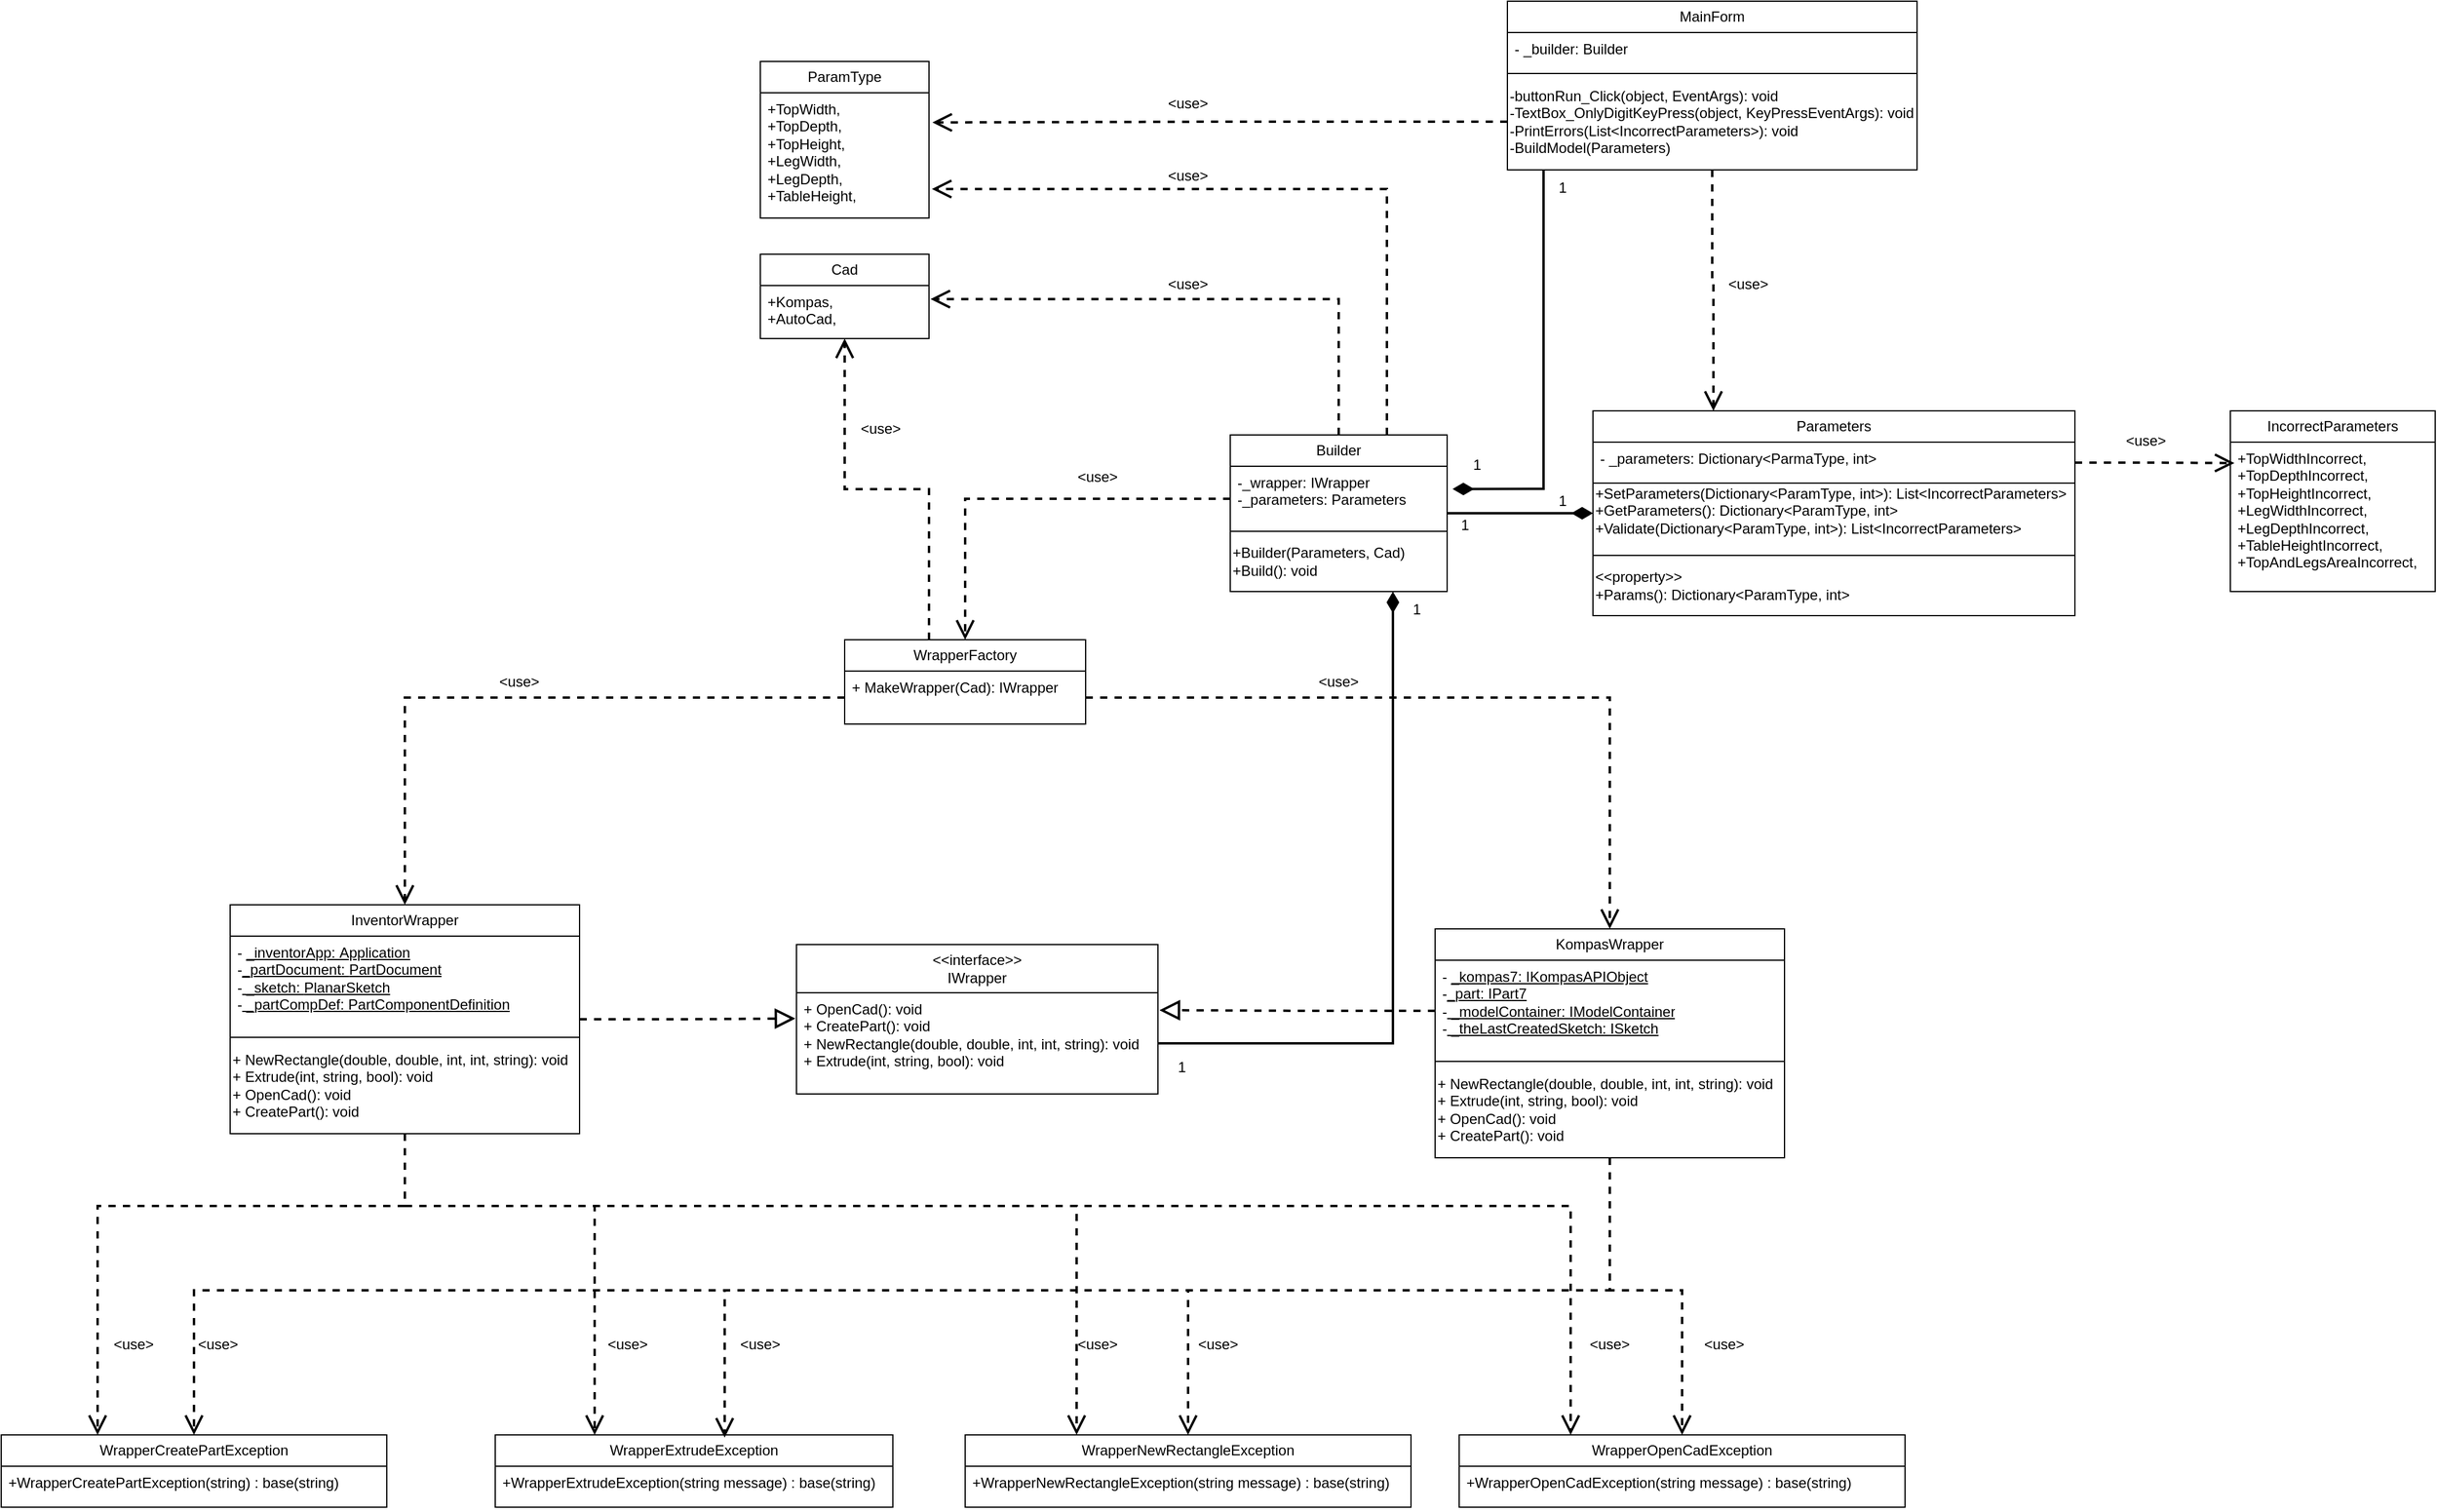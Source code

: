 <mxfile version="25.0.3">
  <diagram name="Страница — 1" id="eocdVrdOuxZpC-aDz3zd">
    <mxGraphModel dx="3452" dy="2474" grid="1" gridSize="10" guides="1" tooltips="1" connect="1" arrows="1" fold="1" page="1" pageScale="1" pageWidth="827" pageHeight="1169" math="0" shadow="0">
      <root>
        <mxCell id="0" />
        <mxCell id="1" parent="0" />
        <mxCell id="8peqeRItGr1Bbq8-Sd6H-1" value="Parameters" style="swimlane;fontStyle=0;childLayout=stackLayout;horizontal=1;startSize=26;fillColor=none;horizontalStack=0;resizeParent=1;resizeParentMax=0;resizeLast=0;collapsible=1;marginBottom=0;whiteSpace=wrap;html=1;" parent="1" vertex="1">
          <mxGeometry x="841" y="-60" width="400" height="170" as="geometry" />
        </mxCell>
        <mxCell id="8peqeRItGr1Bbq8-Sd6H-2" value="- _parameters: Dictionary&amp;lt;ParmaType, int&amp;gt;&lt;div&gt;&lt;br&gt;&lt;/div&gt;" style="text;strokeColor=none;fillColor=none;align=left;verticalAlign=top;spacingLeft=4;spacingRight=4;overflow=hidden;rotatable=0;points=[[0,0.5],[1,0.5]];portConstraint=eastwest;whiteSpace=wrap;html=1;" parent="8peqeRItGr1Bbq8-Sd6H-1" vertex="1">
          <mxGeometry y="26" width="400" height="34" as="geometry" />
        </mxCell>
        <mxCell id="8peqeRItGr1Bbq8-Sd6H-29" value="+SetParameters(Dictionary&amp;lt;ParamType, int&amp;gt;):&amp;nbsp;List&amp;lt;IncorrectParameters&amp;gt;&amp;nbsp;&lt;div&gt;+GetParameters():&amp;nbsp;Dictionary&amp;lt;ParamType, int&amp;gt;&lt;/div&gt;&lt;div&gt;+Validate(Dictionary&amp;lt;ParamType, int&amp;gt;):&amp;nbsp;List&amp;lt;IncorrectParameters&amp;gt;&lt;br&gt;&lt;br&gt;&lt;/div&gt;" style="html=1;whiteSpace=wrap;align=left;" parent="8peqeRItGr1Bbq8-Sd6H-1" vertex="1">
          <mxGeometry y="60" width="400" height="60" as="geometry" />
        </mxCell>
        <mxCell id="8peqeRItGr1Bbq8-Sd6H-30" value="&amp;lt;&amp;lt;property&amp;gt;&amp;gt;&lt;div&gt;+Params():&amp;nbsp;Dictionary&amp;lt;ParamType, int&amp;gt;&lt;/div&gt;" style="html=1;whiteSpace=wrap;align=left;" parent="8peqeRItGr1Bbq8-Sd6H-1" vertex="1">
          <mxGeometry y="120" width="400" height="50" as="geometry" />
        </mxCell>
        <mxCell id="8peqeRItGr1Bbq8-Sd6H-5" value="ParamType" style="swimlane;fontStyle=0;childLayout=stackLayout;horizontal=1;startSize=26;fillColor=none;horizontalStack=0;resizeParent=1;resizeParentMax=0;resizeLast=0;collapsible=1;marginBottom=0;whiteSpace=wrap;html=1;" parent="1" vertex="1">
          <mxGeometry x="150" y="-350" width="140" height="130" as="geometry" />
        </mxCell>
        <mxCell id="8peqeRItGr1Bbq8-Sd6H-6" value="&lt;div&gt;+TopWidth,&lt;/div&gt;&lt;div&gt;+TopDepth,&lt;/div&gt;&lt;div&gt;+TopHeight,&lt;/div&gt;&lt;div&gt;+LegWidth,&lt;/div&gt;&lt;div&gt;+LegDepth,&lt;/div&gt;&lt;div&gt;+TableHeight,&lt;/div&gt;" style="text;strokeColor=none;fillColor=none;align=left;verticalAlign=top;spacingLeft=4;spacingRight=4;overflow=hidden;rotatable=0;points=[[0,0.5],[1,0.5]];portConstraint=eastwest;whiteSpace=wrap;html=1;" parent="8peqeRItGr1Bbq8-Sd6H-5" vertex="1">
          <mxGeometry y="26" width="140" height="104" as="geometry" />
        </mxCell>
        <mxCell id="8peqeRItGr1Bbq8-Sd6H-7" value="MainForm" style="swimlane;fontStyle=0;childLayout=stackLayout;horizontal=1;startSize=26;fillColor=none;horizontalStack=0;resizeParent=1;resizeParentMax=0;resizeLast=0;collapsible=1;marginBottom=0;whiteSpace=wrap;html=1;" parent="1" vertex="1">
          <mxGeometry x="770" y="-400" width="340" height="140" as="geometry" />
        </mxCell>
        <mxCell id="8peqeRItGr1Bbq8-Sd6H-8" value="- _builder: Builder&lt;div&gt;&lt;br&gt;&lt;/div&gt;" style="text;strokeColor=none;fillColor=none;align=left;verticalAlign=top;spacingLeft=4;spacingRight=4;overflow=hidden;rotatable=0;points=[[0,0.5],[1,0.5]];portConstraint=eastwest;whiteSpace=wrap;html=1;" parent="8peqeRItGr1Bbq8-Sd6H-7" vertex="1">
          <mxGeometry y="26" width="340" height="34" as="geometry" />
        </mxCell>
        <mxCell id="8peqeRItGr1Bbq8-Sd6H-43" value="-buttonRun_Click(object, EventArgs): void&lt;div&gt;-TextBox_OnlyDigitKeyPress(object, KeyPressEventArgs): void&lt;/div&gt;&lt;div&gt;-PrintErrors(List&amp;lt;IncorrectParameters&amp;gt;): void&lt;/div&gt;&lt;div&gt;-BuildModel(Parameters)&lt;/div&gt;" style="html=1;whiteSpace=wrap;align=left;" parent="8peqeRItGr1Bbq8-Sd6H-7" vertex="1">
          <mxGeometry y="60" width="340" height="80" as="geometry" />
        </mxCell>
        <mxCell id="pklQIT7AwHlRO6d9PA7P-25" style="edgeStyle=orthogonalEdgeStyle;rounded=0;orthogonalLoop=1;jettySize=auto;html=1;entryX=0;entryY=0.5;entryDx=0;entryDy=0;strokeWidth=2;endArrow=diamondThin;endFill=1;endSize=12;" edge="1" parent="1" source="8peqeRItGr1Bbq8-Sd6H-9" target="8peqeRItGr1Bbq8-Sd6H-1">
          <mxGeometry relative="1" as="geometry" />
        </mxCell>
        <mxCell id="8peqeRItGr1Bbq8-Sd6H-9" value="Builder" style="swimlane;fontStyle=0;childLayout=stackLayout;horizontal=1;startSize=26;fillColor=none;horizontalStack=0;resizeParent=1;resizeParentMax=0;resizeLast=0;collapsible=1;marginBottom=0;whiteSpace=wrap;html=1;" parent="1" vertex="1">
          <mxGeometry x="540" y="-40" width="180" height="130" as="geometry" />
        </mxCell>
        <mxCell id="8peqeRItGr1Bbq8-Sd6H-10" value="-_wrapper: IWrapper&lt;div&gt;-_parameters:&amp;nbsp;Parameters&lt;/div&gt;" style="text;strokeColor=none;fillColor=none;align=left;verticalAlign=top;spacingLeft=4;spacingRight=4;overflow=hidden;rotatable=0;points=[[0,0.5],[1,0.5]];portConstraint=eastwest;whiteSpace=wrap;html=1;" parent="8peqeRItGr1Bbq8-Sd6H-9" vertex="1">
          <mxGeometry y="26" width="180" height="54" as="geometry" />
        </mxCell>
        <mxCell id="8peqeRItGr1Bbq8-Sd6H-32" value="+Builder(Parameters, Cad)&lt;div&gt;+Build(): void&lt;/div&gt;" style="html=1;whiteSpace=wrap;align=left;" parent="8peqeRItGr1Bbq8-Sd6H-9" vertex="1">
          <mxGeometry y="80" width="180" height="50" as="geometry" />
        </mxCell>
        <mxCell id="8peqeRItGr1Bbq8-Sd6H-11" value="Cad" style="swimlane;fontStyle=0;childLayout=stackLayout;horizontal=1;startSize=26;fillColor=none;horizontalStack=0;resizeParent=1;resizeParentMax=0;resizeLast=0;collapsible=1;marginBottom=0;whiteSpace=wrap;html=1;" parent="1" vertex="1">
          <mxGeometry x="150" y="-190" width="140" height="70" as="geometry" />
        </mxCell>
        <mxCell id="8peqeRItGr1Bbq8-Sd6H-12" value="&lt;div&gt;+Kompas,&lt;/div&gt;&lt;div&gt;+AutoCad,&lt;/div&gt;" style="text;strokeColor=none;fillColor=none;align=left;verticalAlign=top;spacingLeft=4;spacingRight=4;overflow=hidden;rotatable=0;points=[[0,0.5],[1,0.5]];portConstraint=eastwest;whiteSpace=wrap;html=1;" parent="8peqeRItGr1Bbq8-Sd6H-11" vertex="1">
          <mxGeometry y="26" width="140" height="44" as="geometry" />
        </mxCell>
        <mxCell id="8peqeRItGr1Bbq8-Sd6H-50" style="edgeStyle=orthogonalEdgeStyle;rounded=0;orthogonalLoop=1;jettySize=auto;html=1;entryX=0.5;entryY=1;entryDx=0;entryDy=0;dashed=1;strokeWidth=2;endArrow=open;endFill=0;endSize=12;" parent="1" source="8peqeRItGr1Bbq8-Sd6H-13" target="8peqeRItGr1Bbq8-Sd6H-11" edge="1">
          <mxGeometry relative="1" as="geometry">
            <Array as="points">
              <mxPoint x="290" y="5" />
              <mxPoint x="220" y="5" />
            </Array>
          </mxGeometry>
        </mxCell>
        <mxCell id="8peqeRItGr1Bbq8-Sd6H-13" value="WrapperFactory" style="swimlane;fontStyle=0;childLayout=stackLayout;horizontal=1;startSize=26;fillColor=none;horizontalStack=0;resizeParent=1;resizeParentMax=0;resizeLast=0;collapsible=1;marginBottom=0;whiteSpace=wrap;html=1;" parent="1" vertex="1">
          <mxGeometry x="220" y="130" width="200" height="70" as="geometry" />
        </mxCell>
        <mxCell id="8peqeRItGr1Bbq8-Sd6H-14" value="+&amp;nbsp;MakeWrapper(Cad): IWrapper" style="text;strokeColor=none;fillColor=none;align=left;verticalAlign=top;spacingLeft=4;spacingRight=4;overflow=hidden;rotatable=0;points=[[0,0.5],[1,0.5]];portConstraint=eastwest;whiteSpace=wrap;html=1;" parent="8peqeRItGr1Bbq8-Sd6H-13" vertex="1">
          <mxGeometry y="26" width="200" height="44" as="geometry" />
        </mxCell>
        <mxCell id="8peqeRItGr1Bbq8-Sd6H-15" value="&lt;div&gt;&amp;lt;&amp;lt;interface&amp;gt;&amp;gt;&lt;/div&gt;IWrapper" style="swimlane;fontStyle=0;childLayout=stackLayout;horizontal=1;startSize=40;fillColor=none;horizontalStack=0;resizeParent=1;resizeParentMax=0;resizeLast=0;collapsible=1;marginBottom=0;whiteSpace=wrap;html=1;" parent="1" vertex="1">
          <mxGeometry x="180" y="383" width="300" height="124" as="geometry" />
        </mxCell>
        <mxCell id="8peqeRItGr1Bbq8-Sd6H-16" value="+ OpenCad(): void&lt;div&gt;+ CreatePart(): void&lt;/div&gt;&lt;div&gt;+ NewRectangle(double, double, int, int, string): void&lt;/div&gt;&lt;div&gt;+ Extrude(int, string, bool): void&lt;/div&gt;" style="text;strokeColor=none;fillColor=none;align=left;verticalAlign=top;spacingLeft=4;spacingRight=4;overflow=hidden;rotatable=0;points=[[0,0.5],[1,0.5]];portConstraint=eastwest;whiteSpace=wrap;html=1;" parent="8peqeRItGr1Bbq8-Sd6H-15" vertex="1">
          <mxGeometry y="40" width="300" height="84" as="geometry" />
        </mxCell>
        <mxCell id="8peqeRItGr1Bbq8-Sd6H-17" value="WrapperCreatePartException" style="swimlane;fontStyle=0;childLayout=stackLayout;horizontal=1;startSize=26;fillColor=none;horizontalStack=0;resizeParent=1;resizeParentMax=0;resizeLast=0;collapsible=1;marginBottom=0;whiteSpace=wrap;html=1;" parent="1" vertex="1">
          <mxGeometry x="-480" y="790" width="320" height="60" as="geometry" />
        </mxCell>
        <mxCell id="8peqeRItGr1Bbq8-Sd6H-18" value="+WrapperCreatePartException(string) : base(string)" style="text;strokeColor=none;fillColor=none;align=left;verticalAlign=top;spacingLeft=4;spacingRight=4;overflow=hidden;rotatable=0;points=[[0,0.5],[1,0.5]];portConstraint=eastwest;whiteSpace=wrap;html=1;" parent="8peqeRItGr1Bbq8-Sd6H-17" vertex="1">
          <mxGeometry y="26" width="320" height="34" as="geometry" />
        </mxCell>
        <mxCell id="8peqeRItGr1Bbq8-Sd6H-19" value="WrapperExtrudeException" style="swimlane;fontStyle=0;childLayout=stackLayout;horizontal=1;startSize=26;fillColor=none;horizontalStack=0;resizeParent=1;resizeParentMax=0;resizeLast=0;collapsible=1;marginBottom=0;whiteSpace=wrap;html=1;" parent="1" vertex="1">
          <mxGeometry x="-70" y="790" width="330" height="60" as="geometry" />
        </mxCell>
        <mxCell id="8peqeRItGr1Bbq8-Sd6H-20" value="+WrapperExtrudeException(string message) : base(string)" style="text;strokeColor=none;fillColor=none;align=left;verticalAlign=top;spacingLeft=4;spacingRight=4;overflow=hidden;rotatable=0;points=[[0,0.5],[1,0.5]];portConstraint=eastwest;whiteSpace=wrap;html=1;" parent="8peqeRItGr1Bbq8-Sd6H-19" vertex="1">
          <mxGeometry y="26" width="330" height="34" as="geometry" />
        </mxCell>
        <mxCell id="8peqeRItGr1Bbq8-Sd6H-25" value="KompasWrapper" style="swimlane;fontStyle=0;childLayout=stackLayout;horizontal=1;startSize=26;fillColor=none;horizontalStack=0;resizeParent=1;resizeParentMax=0;resizeLast=0;collapsible=1;marginBottom=0;whiteSpace=wrap;html=1;" parent="1" vertex="1">
          <mxGeometry x="710" y="370" width="290" height="190" as="geometry" />
        </mxCell>
        <mxCell id="8peqeRItGr1Bbq8-Sd6H-26" value="-&amp;nbsp;&lt;u&gt;_kompas7:&amp;nbsp;IKompasAPIObject&lt;/u&gt;&lt;div&gt;-&lt;span style=&quot;background-color: initial;&quot;&gt;&lt;u&gt;_part: IPart7&lt;/u&gt;&lt;/span&gt;&lt;/div&gt;&lt;div&gt;&lt;span style=&quot;background-color: initial;&quot;&gt;-&lt;u&gt;&amp;nbsp;&lt;/u&gt;&lt;/span&gt;&lt;span style=&quot;background-color: initial;&quot;&gt;&lt;u&gt;_modelContainer: IModelContainer&lt;/u&gt;&lt;/span&gt;&lt;/div&gt;&lt;div&gt;&lt;span style=&quot;background-color: initial;&quot;&gt;-&lt;u&gt;&amp;nbsp;&lt;/u&gt;&lt;/span&gt;&lt;span style=&quot;background-color: initial;&quot;&gt;&lt;u&gt;_theLastCreatedSketch: ISketch&lt;/u&gt;&lt;/span&gt;&lt;/div&gt;" style="text;strokeColor=none;fillColor=none;align=left;verticalAlign=top;spacingLeft=4;spacingRight=4;overflow=hidden;rotatable=0;points=[[0,0.5],[1,0.5]];portConstraint=eastwest;whiteSpace=wrap;html=1;" parent="8peqeRItGr1Bbq8-Sd6H-25" vertex="1">
          <mxGeometry y="26" width="290" height="84" as="geometry" />
        </mxCell>
        <mxCell id="8peqeRItGr1Bbq8-Sd6H-33" value="+&amp;nbsp;NewRectangle(double, double, int, int, string): void&lt;div&gt;+&amp;nbsp;Extrude(int, string, bool): void&lt;/div&gt;&lt;div&gt;+ OpenCad(): void&lt;/div&gt;&lt;div&gt;+ CreatePart(): void&lt;/div&gt;" style="html=1;whiteSpace=wrap;align=left;" parent="8peqeRItGr1Bbq8-Sd6H-25" vertex="1">
          <mxGeometry y="110" width="290" height="80" as="geometry" />
        </mxCell>
        <mxCell id="8peqeRItGr1Bbq8-Sd6H-36" value="InventorWrapper" style="swimlane;fontStyle=0;childLayout=stackLayout;horizontal=1;startSize=26;fillColor=none;horizontalStack=0;resizeParent=1;resizeParentMax=0;resizeLast=0;collapsible=1;marginBottom=0;whiteSpace=wrap;html=1;" parent="1" vertex="1">
          <mxGeometry x="-290" y="350" width="290" height="190" as="geometry" />
        </mxCell>
        <mxCell id="8peqeRItGr1Bbq8-Sd6H-37" value="-&amp;nbsp;&lt;u&gt;_inventorApp:&amp;nbsp;Application&lt;/u&gt;&lt;div&gt;-&lt;span style=&quot;background-color: initial;&quot;&gt;&lt;u&gt;_partDocument:&amp;nbsp;&lt;/u&gt;&lt;/span&gt;&lt;span style=&quot;background-color: initial;&quot;&gt;&lt;u&gt;PartDocument&lt;/u&gt;&lt;/span&gt;&lt;/div&gt;&lt;div&gt;&lt;span style=&quot;background-color: initial;&quot;&gt;-&lt;u&gt;&amp;nbsp;&lt;/u&gt;&lt;/span&gt;&lt;span style=&quot;background-color: initial;&quot;&gt;&lt;u&gt;_sketch:&amp;nbsp;&lt;/u&gt;&lt;/span&gt;&lt;span style=&quot;background-color: initial;&quot;&gt;&lt;u&gt;PlanarSketch&lt;/u&gt;&lt;/span&gt;&lt;/div&gt;&lt;div&gt;&lt;span style=&quot;background-color: initial;&quot;&gt;-&lt;u&gt;&amp;nbsp;&lt;/u&gt;&lt;/span&gt;&lt;span style=&quot;background-color: initial;&quot;&gt;&lt;u&gt;_partCompDef:&amp;nbsp;&lt;/u&gt;&lt;/span&gt;&lt;span style=&quot;background-color: initial;&quot;&gt;&lt;u&gt;PartComponentDefinition&lt;/u&gt;&lt;/span&gt;&lt;/div&gt;" style="text;strokeColor=none;fillColor=none;align=left;verticalAlign=top;spacingLeft=4;spacingRight=4;overflow=hidden;rotatable=0;points=[[0,0.5],[1,0.5]];portConstraint=eastwest;whiteSpace=wrap;html=1;" parent="8peqeRItGr1Bbq8-Sd6H-36" vertex="1">
          <mxGeometry y="26" width="290" height="84" as="geometry" />
        </mxCell>
        <mxCell id="8peqeRItGr1Bbq8-Sd6H-38" value="+&amp;nbsp;NewRectangle(double, double, int, int, string): void&lt;div&gt;+&amp;nbsp;Extrude(int, string, bool): void&lt;/div&gt;&lt;div&gt;+ OpenCad(): void&lt;/div&gt;&lt;div&gt;+ CreatePart(): void&lt;/div&gt;" style="html=1;whiteSpace=wrap;align=left;" parent="8peqeRItGr1Bbq8-Sd6H-36" vertex="1">
          <mxGeometry y="110" width="290" height="80" as="geometry" />
        </mxCell>
        <mxCell id="8peqeRItGr1Bbq8-Sd6H-39" value="WrapperNewRectangleException" style="swimlane;fontStyle=0;childLayout=stackLayout;horizontal=1;startSize=26;fillColor=none;horizontalStack=0;resizeParent=1;resizeParentMax=0;resizeLast=0;collapsible=1;marginBottom=0;whiteSpace=wrap;html=1;" parent="1" vertex="1">
          <mxGeometry x="320" y="790" width="370" height="60" as="geometry" />
        </mxCell>
        <mxCell id="8peqeRItGr1Bbq8-Sd6H-40" value="+WrapperNewRectangleException(string message) : base(string)" style="text;strokeColor=none;fillColor=none;align=left;verticalAlign=top;spacingLeft=4;spacingRight=4;overflow=hidden;rotatable=0;points=[[0,0.5],[1,0.5]];portConstraint=eastwest;whiteSpace=wrap;html=1;" parent="8peqeRItGr1Bbq8-Sd6H-39" vertex="1">
          <mxGeometry y="26" width="370" height="34" as="geometry" />
        </mxCell>
        <mxCell id="8peqeRItGr1Bbq8-Sd6H-41" value="WrapperOpenCadException" style="swimlane;fontStyle=0;childLayout=stackLayout;horizontal=1;startSize=26;fillColor=none;horizontalStack=0;resizeParent=1;resizeParentMax=0;resizeLast=0;collapsible=1;marginBottom=0;whiteSpace=wrap;html=1;" parent="1" vertex="1">
          <mxGeometry x="730" y="790" width="370" height="60" as="geometry" />
        </mxCell>
        <mxCell id="8peqeRItGr1Bbq8-Sd6H-42" value="+WrapperOpenCadException(string message) : base(string)" style="text;strokeColor=none;fillColor=none;align=left;verticalAlign=top;spacingLeft=4;spacingRight=4;overflow=hidden;rotatable=0;points=[[0,0.5],[1,0.5]];portConstraint=eastwest;whiteSpace=wrap;html=1;" parent="8peqeRItGr1Bbq8-Sd6H-41" vertex="1">
          <mxGeometry y="26" width="370" height="34" as="geometry" />
        </mxCell>
        <mxCell id="8peqeRItGr1Bbq8-Sd6H-46" style="edgeStyle=orthogonalEdgeStyle;rounded=0;orthogonalLoop=1;jettySize=auto;html=1;entryX=0.5;entryY=0;entryDx=0;entryDy=0;strokeWidth=2;endArrow=open;endFill=0;endSize=12;dashed=1;" parent="1" source="8peqeRItGr1Bbq8-Sd6H-14" target="8peqeRItGr1Bbq8-Sd6H-36" edge="1">
          <mxGeometry relative="1" as="geometry" />
        </mxCell>
        <mxCell id="8peqeRItGr1Bbq8-Sd6H-47" style="edgeStyle=orthogonalEdgeStyle;rounded=0;orthogonalLoop=1;jettySize=auto;html=1;entryX=0.5;entryY=0;entryDx=0;entryDy=0;dashed=1;strokeWidth=2;endArrow=open;endFill=0;endSize=12;" parent="1" source="8peqeRItGr1Bbq8-Sd6H-14" target="8peqeRItGr1Bbq8-Sd6H-25" edge="1">
          <mxGeometry relative="1" as="geometry" />
        </mxCell>
        <mxCell id="8peqeRItGr1Bbq8-Sd6H-48" style="edgeStyle=orthogonalEdgeStyle;rounded=0;orthogonalLoop=1;jettySize=auto;html=1;entryX=0.5;entryY=0;entryDx=0;entryDy=0;dashed=1;strokeWidth=2;endArrow=open;endFill=0;endSize=12;" parent="1" source="8peqeRItGr1Bbq8-Sd6H-10" target="8peqeRItGr1Bbq8-Sd6H-13" edge="1">
          <mxGeometry relative="1" as="geometry" />
        </mxCell>
        <mxCell id="8peqeRItGr1Bbq8-Sd6H-49" style="edgeStyle=orthogonalEdgeStyle;rounded=0;orthogonalLoop=1;jettySize=auto;html=1;entryX=0.75;entryY=1;entryDx=0;entryDy=0;endArrow=diamondThin;endFill=1;strokeWidth=2;endSize=12;" parent="1" source="8peqeRItGr1Bbq8-Sd6H-16" target="8peqeRItGr1Bbq8-Sd6H-9" edge="1">
          <mxGeometry relative="1" as="geometry" />
        </mxCell>
        <mxCell id="8peqeRItGr1Bbq8-Sd6H-51" style="edgeStyle=orthogonalEdgeStyle;rounded=0;orthogonalLoop=1;jettySize=auto;html=1;entryX=1.009;entryY=0.256;entryDx=0;entryDy=0;entryPerimeter=0;strokeWidth=2;dashed=1;endArrow=open;endFill=0;endSize=12;" parent="1" source="8peqeRItGr1Bbq8-Sd6H-9" target="8peqeRItGr1Bbq8-Sd6H-12" edge="1">
          <mxGeometry relative="1" as="geometry" />
        </mxCell>
        <mxCell id="8peqeRItGr1Bbq8-Sd6H-55" style="edgeStyle=orthogonalEdgeStyle;rounded=0;orthogonalLoop=1;jettySize=auto;html=1;entryX=1.017;entryY=0.768;entryDx=0;entryDy=0;entryPerimeter=0;dashed=1;strokeWidth=2;endArrow=open;endFill=0;endSize=12;" parent="1" source="8peqeRItGr1Bbq8-Sd6H-9" target="8peqeRItGr1Bbq8-Sd6H-6" edge="1">
          <mxGeometry relative="1" as="geometry">
            <Array as="points">
              <mxPoint x="670" y="-244" />
            </Array>
          </mxGeometry>
        </mxCell>
        <mxCell id="8peqeRItGr1Bbq8-Sd6H-57" style="edgeStyle=orthogonalEdgeStyle;rounded=0;orthogonalLoop=1;jettySize=auto;html=1;entryX=0.25;entryY=0;entryDx=0;entryDy=0;dashed=1;endArrow=open;endFill=0;strokeWidth=2;endSize=12;" parent="1" source="8peqeRItGr1Bbq8-Sd6H-43" target="8peqeRItGr1Bbq8-Sd6H-1" edge="1">
          <mxGeometry relative="1" as="geometry" />
        </mxCell>
        <mxCell id="8peqeRItGr1Bbq8-Sd6H-66" style="edgeStyle=orthogonalEdgeStyle;rounded=0;orthogonalLoop=1;jettySize=auto;html=1;entryX=-0.003;entryY=0.255;entryDx=0;entryDy=0;entryPerimeter=0;dashed=1;strokeWidth=2;endArrow=block;endFill=0;endSize=12;" parent="1" source="8peqeRItGr1Bbq8-Sd6H-36" target="8peqeRItGr1Bbq8-Sd6H-16" edge="1">
          <mxGeometry relative="1" as="geometry" />
        </mxCell>
        <mxCell id="8peqeRItGr1Bbq8-Sd6H-68" style="edgeStyle=orthogonalEdgeStyle;rounded=0;orthogonalLoop=1;jettySize=auto;html=1;entryX=1.004;entryY=0.172;entryDx=0;entryDy=0;entryPerimeter=0;strokeWidth=2;dashed=1;endSize=12;endArrow=block;endFill=0;" parent="1" source="8peqeRItGr1Bbq8-Sd6H-26" target="8peqeRItGr1Bbq8-Sd6H-16" edge="1">
          <mxGeometry relative="1" as="geometry" />
        </mxCell>
        <mxCell id="8peqeRItGr1Bbq8-Sd6H-69" style="edgeStyle=orthogonalEdgeStyle;rounded=0;orthogonalLoop=1;jettySize=auto;html=1;entryX=0.25;entryY=0;entryDx=0;entryDy=0;dashed=1;strokeWidth=2;endArrow=open;endFill=0;endSize=12;" parent="1" source="8peqeRItGr1Bbq8-Sd6H-38" target="8peqeRItGr1Bbq8-Sd6H-17" edge="1">
          <mxGeometry relative="1" as="geometry">
            <Array as="points">
              <mxPoint x="-145" y="600" />
              <mxPoint x="-400" y="600" />
            </Array>
          </mxGeometry>
        </mxCell>
        <mxCell id="8peqeRItGr1Bbq8-Sd6H-70" style="edgeStyle=orthogonalEdgeStyle;rounded=0;orthogonalLoop=1;jettySize=auto;html=1;entryX=0.25;entryY=0;entryDx=0;entryDy=0;dashed=1;strokeWidth=2;endArrow=open;endFill=0;endSize=12;" parent="1" source="8peqeRItGr1Bbq8-Sd6H-38" target="8peqeRItGr1Bbq8-Sd6H-19" edge="1">
          <mxGeometry relative="1" as="geometry">
            <Array as="points">
              <mxPoint x="-145" y="600" />
              <mxPoint x="12" y="600" />
            </Array>
          </mxGeometry>
        </mxCell>
        <mxCell id="8peqeRItGr1Bbq8-Sd6H-71" style="edgeStyle=orthogonalEdgeStyle;rounded=0;orthogonalLoop=1;jettySize=auto;html=1;entryX=0.25;entryY=0;entryDx=0;entryDy=0;dashed=1;strokeWidth=2;endArrow=open;endFill=0;endSize=12;" parent="1" source="8peqeRItGr1Bbq8-Sd6H-38" target="8peqeRItGr1Bbq8-Sd6H-39" edge="1">
          <mxGeometry relative="1" as="geometry">
            <Array as="points">
              <mxPoint x="-145" y="600" />
              <mxPoint x="412" y="600" />
            </Array>
          </mxGeometry>
        </mxCell>
        <mxCell id="8peqeRItGr1Bbq8-Sd6H-72" style="edgeStyle=orthogonalEdgeStyle;rounded=0;orthogonalLoop=1;jettySize=auto;html=1;entryX=0.25;entryY=0;entryDx=0;entryDy=0;dashed=1;strokeWidth=2;endArrow=open;endFill=0;endSize=12;" parent="1" source="8peqeRItGr1Bbq8-Sd6H-38" target="8peqeRItGr1Bbq8-Sd6H-41" edge="1">
          <mxGeometry relative="1" as="geometry">
            <Array as="points">
              <mxPoint x="-145" y="600" />
              <mxPoint x="822" y="600" />
            </Array>
          </mxGeometry>
        </mxCell>
        <mxCell id="8peqeRItGr1Bbq8-Sd6H-74" style="edgeStyle=orthogonalEdgeStyle;rounded=0;orthogonalLoop=1;jettySize=auto;html=1;entryX=0.5;entryY=0;entryDx=0;entryDy=0;strokeWidth=2;dashed=1;endArrow=open;endFill=0;endSize=12;" parent="1" source="8peqeRItGr1Bbq8-Sd6H-33" target="8peqeRItGr1Bbq8-Sd6H-41" edge="1">
          <mxGeometry relative="1" as="geometry">
            <Array as="points">
              <mxPoint x="855" y="670" />
              <mxPoint x="915" y="670" />
            </Array>
          </mxGeometry>
        </mxCell>
        <mxCell id="8peqeRItGr1Bbq8-Sd6H-75" style="edgeStyle=orthogonalEdgeStyle;rounded=0;orthogonalLoop=1;jettySize=auto;html=1;entryX=0.5;entryY=0;entryDx=0;entryDy=0;dashed=1;strokeWidth=2;endArrow=open;endFill=0;endSize=12;" parent="1" source="8peqeRItGr1Bbq8-Sd6H-33" target="8peqeRItGr1Bbq8-Sd6H-39" edge="1">
          <mxGeometry relative="1" as="geometry">
            <Array as="points">
              <mxPoint x="855" y="670" />
              <mxPoint x="505" y="670" />
            </Array>
          </mxGeometry>
        </mxCell>
        <mxCell id="8peqeRItGr1Bbq8-Sd6H-76" style="edgeStyle=orthogonalEdgeStyle;rounded=0;orthogonalLoop=1;jettySize=auto;html=1;entryX=0.577;entryY=0.038;entryDx=0;entryDy=0;entryPerimeter=0;dashed=1;strokeWidth=2;endArrow=open;endFill=0;endSize=12;" parent="1" source="8peqeRItGr1Bbq8-Sd6H-33" target="8peqeRItGr1Bbq8-Sd6H-19" edge="1">
          <mxGeometry relative="1" as="geometry">
            <Array as="points">
              <mxPoint x="855" y="670" />
              <mxPoint x="120" y="670" />
            </Array>
          </mxGeometry>
        </mxCell>
        <mxCell id="8peqeRItGr1Bbq8-Sd6H-77" style="edgeStyle=orthogonalEdgeStyle;rounded=0;orthogonalLoop=1;jettySize=auto;html=1;entryX=0.5;entryY=0;entryDx=0;entryDy=0;dashed=1;endArrow=open;endFill=0;endSize=12;strokeWidth=2;" parent="1" source="8peqeRItGr1Bbq8-Sd6H-33" target="8peqeRItGr1Bbq8-Sd6H-17" edge="1">
          <mxGeometry relative="1" as="geometry">
            <mxPoint x="-70" y="650" as="targetPoint" />
            <Array as="points">
              <mxPoint x="855" y="670" />
              <mxPoint x="-320" y="670" />
            </Array>
          </mxGeometry>
        </mxCell>
        <mxCell id="8peqeRItGr1Bbq8-Sd6H-78" style="edgeStyle=orthogonalEdgeStyle;rounded=0;orthogonalLoop=1;jettySize=auto;html=1;entryX=1.02;entryY=0.237;entryDx=0;entryDy=0;entryPerimeter=0;endArrow=open;endFill=0;dashed=1;strokeWidth=2;endSize=12;" parent="1" source="8peqeRItGr1Bbq8-Sd6H-43" target="8peqeRItGr1Bbq8-Sd6H-6" edge="1">
          <mxGeometry relative="1" as="geometry" />
        </mxCell>
        <mxCell id="pklQIT7AwHlRO6d9PA7P-1" value="IncorrectParameters" style="swimlane;fontStyle=0;childLayout=stackLayout;horizontal=1;startSize=26;fillColor=none;horizontalStack=0;resizeParent=1;resizeParentMax=0;resizeLast=0;collapsible=1;marginBottom=0;whiteSpace=wrap;html=1;" vertex="1" parent="1">
          <mxGeometry x="1370" y="-60" width="170" height="150" as="geometry" />
        </mxCell>
        <mxCell id="pklQIT7AwHlRO6d9PA7P-2" value="&lt;div&gt;+TopWidthIncorrect,&lt;/div&gt;&lt;div&gt;+TopDepthIncorrect,&lt;/div&gt;&lt;div&gt;+TopHeightIncorrect,&lt;/div&gt;&lt;div&gt;+LegWidthIncorrect,&lt;/div&gt;&lt;div&gt;+LegDepthIncorrect,&lt;span style=&quot;background-color: initial;&quot;&gt;&amp;nbsp; &amp;nbsp; &amp;nbsp; +TableHeightIncorrect,&lt;/span&gt;&lt;span style=&quot;background-color: initial;&quot;&gt;&amp;nbsp; +TopAndLegsAreaIncorrect,&lt;/span&gt;&lt;/div&gt;" style="text;strokeColor=none;fillColor=none;align=left;verticalAlign=top;spacingLeft=4;spacingRight=4;overflow=hidden;rotatable=0;points=[[0,0.5],[1,0.5]];portConstraint=eastwest;whiteSpace=wrap;html=1;" vertex="1" parent="pklQIT7AwHlRO6d9PA7P-1">
          <mxGeometry y="26" width="170" height="124" as="geometry" />
        </mxCell>
        <mxCell id="pklQIT7AwHlRO6d9PA7P-3" style="edgeStyle=orthogonalEdgeStyle;rounded=0;orthogonalLoop=1;jettySize=auto;html=1;entryX=0.02;entryY=0.14;entryDx=0;entryDy=0;entryPerimeter=0;dashed=1;strokeWidth=2;endArrow=open;endFill=0;endSize=12;" edge="1" parent="1" source="8peqeRItGr1Bbq8-Sd6H-2" target="pklQIT7AwHlRO6d9PA7P-2">
          <mxGeometry relative="1" as="geometry" />
        </mxCell>
        <mxCell id="pklQIT7AwHlRO6d9PA7P-4" value="&amp;lt;use&amp;gt;" style="text;html=1;align=center;verticalAlign=middle;whiteSpace=wrap;rounded=0;" vertex="1" parent="1">
          <mxGeometry x="600" y="150" width="60" height="30" as="geometry" />
        </mxCell>
        <mxCell id="pklQIT7AwHlRO6d9PA7P-5" value="&amp;lt;use&amp;gt;" style="text;html=1;align=center;verticalAlign=middle;whiteSpace=wrap;rounded=0;" vertex="1" parent="1">
          <mxGeometry x="-80" y="150" width="60" height="30" as="geometry" />
        </mxCell>
        <mxCell id="pklQIT7AwHlRO6d9PA7P-6" value="&amp;lt;use&amp;gt;" style="text;html=1;align=center;verticalAlign=middle;whiteSpace=wrap;rounded=0;" vertex="1" parent="1">
          <mxGeometry x="400" y="-20" width="60" height="30" as="geometry" />
        </mxCell>
        <mxCell id="pklQIT7AwHlRO6d9PA7P-7" value="&amp;lt;use&amp;gt;" style="text;html=1;align=center;verticalAlign=middle;whiteSpace=wrap;rounded=0;" vertex="1" parent="1">
          <mxGeometry x="220" y="-60" width="60" height="30" as="geometry" />
        </mxCell>
        <mxCell id="pklQIT7AwHlRO6d9PA7P-8" value="&amp;lt;use&amp;gt;" style="text;html=1;align=center;verticalAlign=middle;whiteSpace=wrap;rounded=0;" vertex="1" parent="1">
          <mxGeometry x="475" y="-330" width="60" height="30" as="geometry" />
        </mxCell>
        <mxCell id="pklQIT7AwHlRO6d9PA7P-9" value="&amp;lt;use&amp;gt;" style="text;html=1;align=center;verticalAlign=middle;whiteSpace=wrap;rounded=0;" vertex="1" parent="1">
          <mxGeometry x="475" y="-270" width="60" height="30" as="geometry" />
        </mxCell>
        <mxCell id="pklQIT7AwHlRO6d9PA7P-10" value="&amp;lt;use&amp;gt;" style="text;html=1;align=center;verticalAlign=middle;whiteSpace=wrap;rounded=0;" vertex="1" parent="1">
          <mxGeometry x="475" y="-180" width="60" height="30" as="geometry" />
        </mxCell>
        <mxCell id="pklQIT7AwHlRO6d9PA7P-11" value="&amp;lt;use&amp;gt;" style="text;html=1;align=center;verticalAlign=middle;whiteSpace=wrap;rounded=0;" vertex="1" parent="1">
          <mxGeometry x="940" y="-180" width="60" height="30" as="geometry" />
        </mxCell>
        <mxCell id="pklQIT7AwHlRO6d9PA7P-12" value="&amp;lt;use&amp;gt;" style="text;html=1;align=center;verticalAlign=middle;whiteSpace=wrap;rounded=0;" vertex="1" parent="1">
          <mxGeometry x="-330" y="700" width="60" height="30" as="geometry" />
        </mxCell>
        <mxCell id="pklQIT7AwHlRO6d9PA7P-13" value="&amp;lt;use&amp;gt;" style="text;html=1;align=center;verticalAlign=middle;whiteSpace=wrap;rounded=0;" vertex="1" parent="1">
          <mxGeometry x="10" y="700" width="60" height="30" as="geometry" />
        </mxCell>
        <mxCell id="pklQIT7AwHlRO6d9PA7P-14" value="&amp;lt;use&amp;gt;" style="text;html=1;align=center;verticalAlign=middle;whiteSpace=wrap;rounded=0;" vertex="1" parent="1">
          <mxGeometry x="120" y="700" width="60" height="30" as="geometry" />
        </mxCell>
        <mxCell id="pklQIT7AwHlRO6d9PA7P-15" value="&amp;lt;use&amp;gt;" style="text;html=1;align=center;verticalAlign=middle;whiteSpace=wrap;rounded=0;" vertex="1" parent="1">
          <mxGeometry x="400" y="700" width="60" height="30" as="geometry" />
        </mxCell>
        <mxCell id="pklQIT7AwHlRO6d9PA7P-16" value="&amp;lt;use&amp;gt;" style="text;html=1;align=center;verticalAlign=middle;whiteSpace=wrap;rounded=0;" vertex="1" parent="1">
          <mxGeometry x="500" y="700" width="60" height="30" as="geometry" />
        </mxCell>
        <mxCell id="pklQIT7AwHlRO6d9PA7P-17" value="&amp;lt;use&amp;gt;" style="text;html=1;align=center;verticalAlign=middle;whiteSpace=wrap;rounded=0;" vertex="1" parent="1">
          <mxGeometry x="825" y="700" width="60" height="30" as="geometry" />
        </mxCell>
        <mxCell id="pklQIT7AwHlRO6d9PA7P-18" value="&amp;lt;use&amp;gt;" style="text;html=1;align=center;verticalAlign=middle;whiteSpace=wrap;rounded=0;" vertex="1" parent="1">
          <mxGeometry x="920" y="700" width="60" height="30" as="geometry" />
        </mxCell>
        <mxCell id="pklQIT7AwHlRO6d9PA7P-19" value="&amp;lt;use&amp;gt;" style="text;html=1;align=center;verticalAlign=middle;whiteSpace=wrap;rounded=0;" vertex="1" parent="1">
          <mxGeometry x="-400" y="700" width="60" height="30" as="geometry" />
        </mxCell>
        <mxCell id="pklQIT7AwHlRO6d9PA7P-20" value="&amp;lt;use&amp;gt;" style="text;html=1;align=center;verticalAlign=middle;whiteSpace=wrap;rounded=0;" vertex="1" parent="1">
          <mxGeometry x="1270" y="-50" width="60" height="30" as="geometry" />
        </mxCell>
        <mxCell id="pklQIT7AwHlRO6d9PA7P-22" style="edgeStyle=orthogonalEdgeStyle;rounded=0;orthogonalLoop=1;jettySize=auto;html=1;entryX=1.025;entryY=0.349;entryDx=0;entryDy=0;entryPerimeter=0;strokeWidth=2;endArrow=diamondThin;endFill=1;endSize=12;" edge="1" parent="1" source="8peqeRItGr1Bbq8-Sd6H-7" target="8peqeRItGr1Bbq8-Sd6H-10">
          <mxGeometry relative="1" as="geometry">
            <Array as="points">
              <mxPoint x="800" y="5" />
            </Array>
          </mxGeometry>
        </mxCell>
        <mxCell id="pklQIT7AwHlRO6d9PA7P-27" value="1" style="text;html=1;align=center;verticalAlign=middle;whiteSpace=wrap;rounded=0;" vertex="1" parent="1">
          <mxGeometry x="720" y="-30" width="50" height="30" as="geometry" />
        </mxCell>
        <mxCell id="pklQIT7AwHlRO6d9PA7P-28" value="1" style="text;html=1;align=center;verticalAlign=middle;whiteSpace=wrap;rounded=0;" vertex="1" parent="1">
          <mxGeometry x="791" width="50" height="30" as="geometry" />
        </mxCell>
        <mxCell id="pklQIT7AwHlRO6d9PA7P-29" value="1" style="text;html=1;align=center;verticalAlign=middle;whiteSpace=wrap;rounded=0;" vertex="1" parent="1">
          <mxGeometry x="670" y="90" width="50" height="30" as="geometry" />
        </mxCell>
        <mxCell id="pklQIT7AwHlRO6d9PA7P-30" value="1" style="text;html=1;align=center;verticalAlign=middle;whiteSpace=wrap;rounded=0;" vertex="1" parent="1">
          <mxGeometry x="475" y="470" width="50" height="30" as="geometry" />
        </mxCell>
        <mxCell id="pklQIT7AwHlRO6d9PA7P-31" value="1" style="text;html=1;align=center;verticalAlign=middle;whiteSpace=wrap;rounded=0;" vertex="1" parent="1">
          <mxGeometry x="791" y="-260" width="50" height="30" as="geometry" />
        </mxCell>
        <mxCell id="pklQIT7AwHlRO6d9PA7P-32" value="1" style="text;html=1;align=center;verticalAlign=middle;whiteSpace=wrap;rounded=0;" vertex="1" parent="1">
          <mxGeometry x="710" y="20" width="50" height="30" as="geometry" />
        </mxCell>
      </root>
    </mxGraphModel>
  </diagram>
</mxfile>
